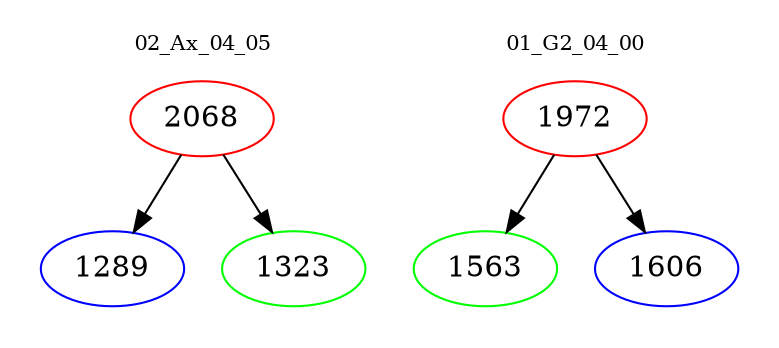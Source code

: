 digraph{
subgraph cluster_0 {
color = white
label = "02_Ax_04_05";
fontsize=10;
T0_2068 [label="2068", color="red"]
T0_2068 -> T0_1289 [color="black"]
T0_1289 [label="1289", color="blue"]
T0_2068 -> T0_1323 [color="black"]
T0_1323 [label="1323", color="green"]
}
subgraph cluster_1 {
color = white
label = "01_G2_04_00";
fontsize=10;
T1_1972 [label="1972", color="red"]
T1_1972 -> T1_1563 [color="black"]
T1_1563 [label="1563", color="green"]
T1_1972 -> T1_1606 [color="black"]
T1_1606 [label="1606", color="blue"]
}
}
